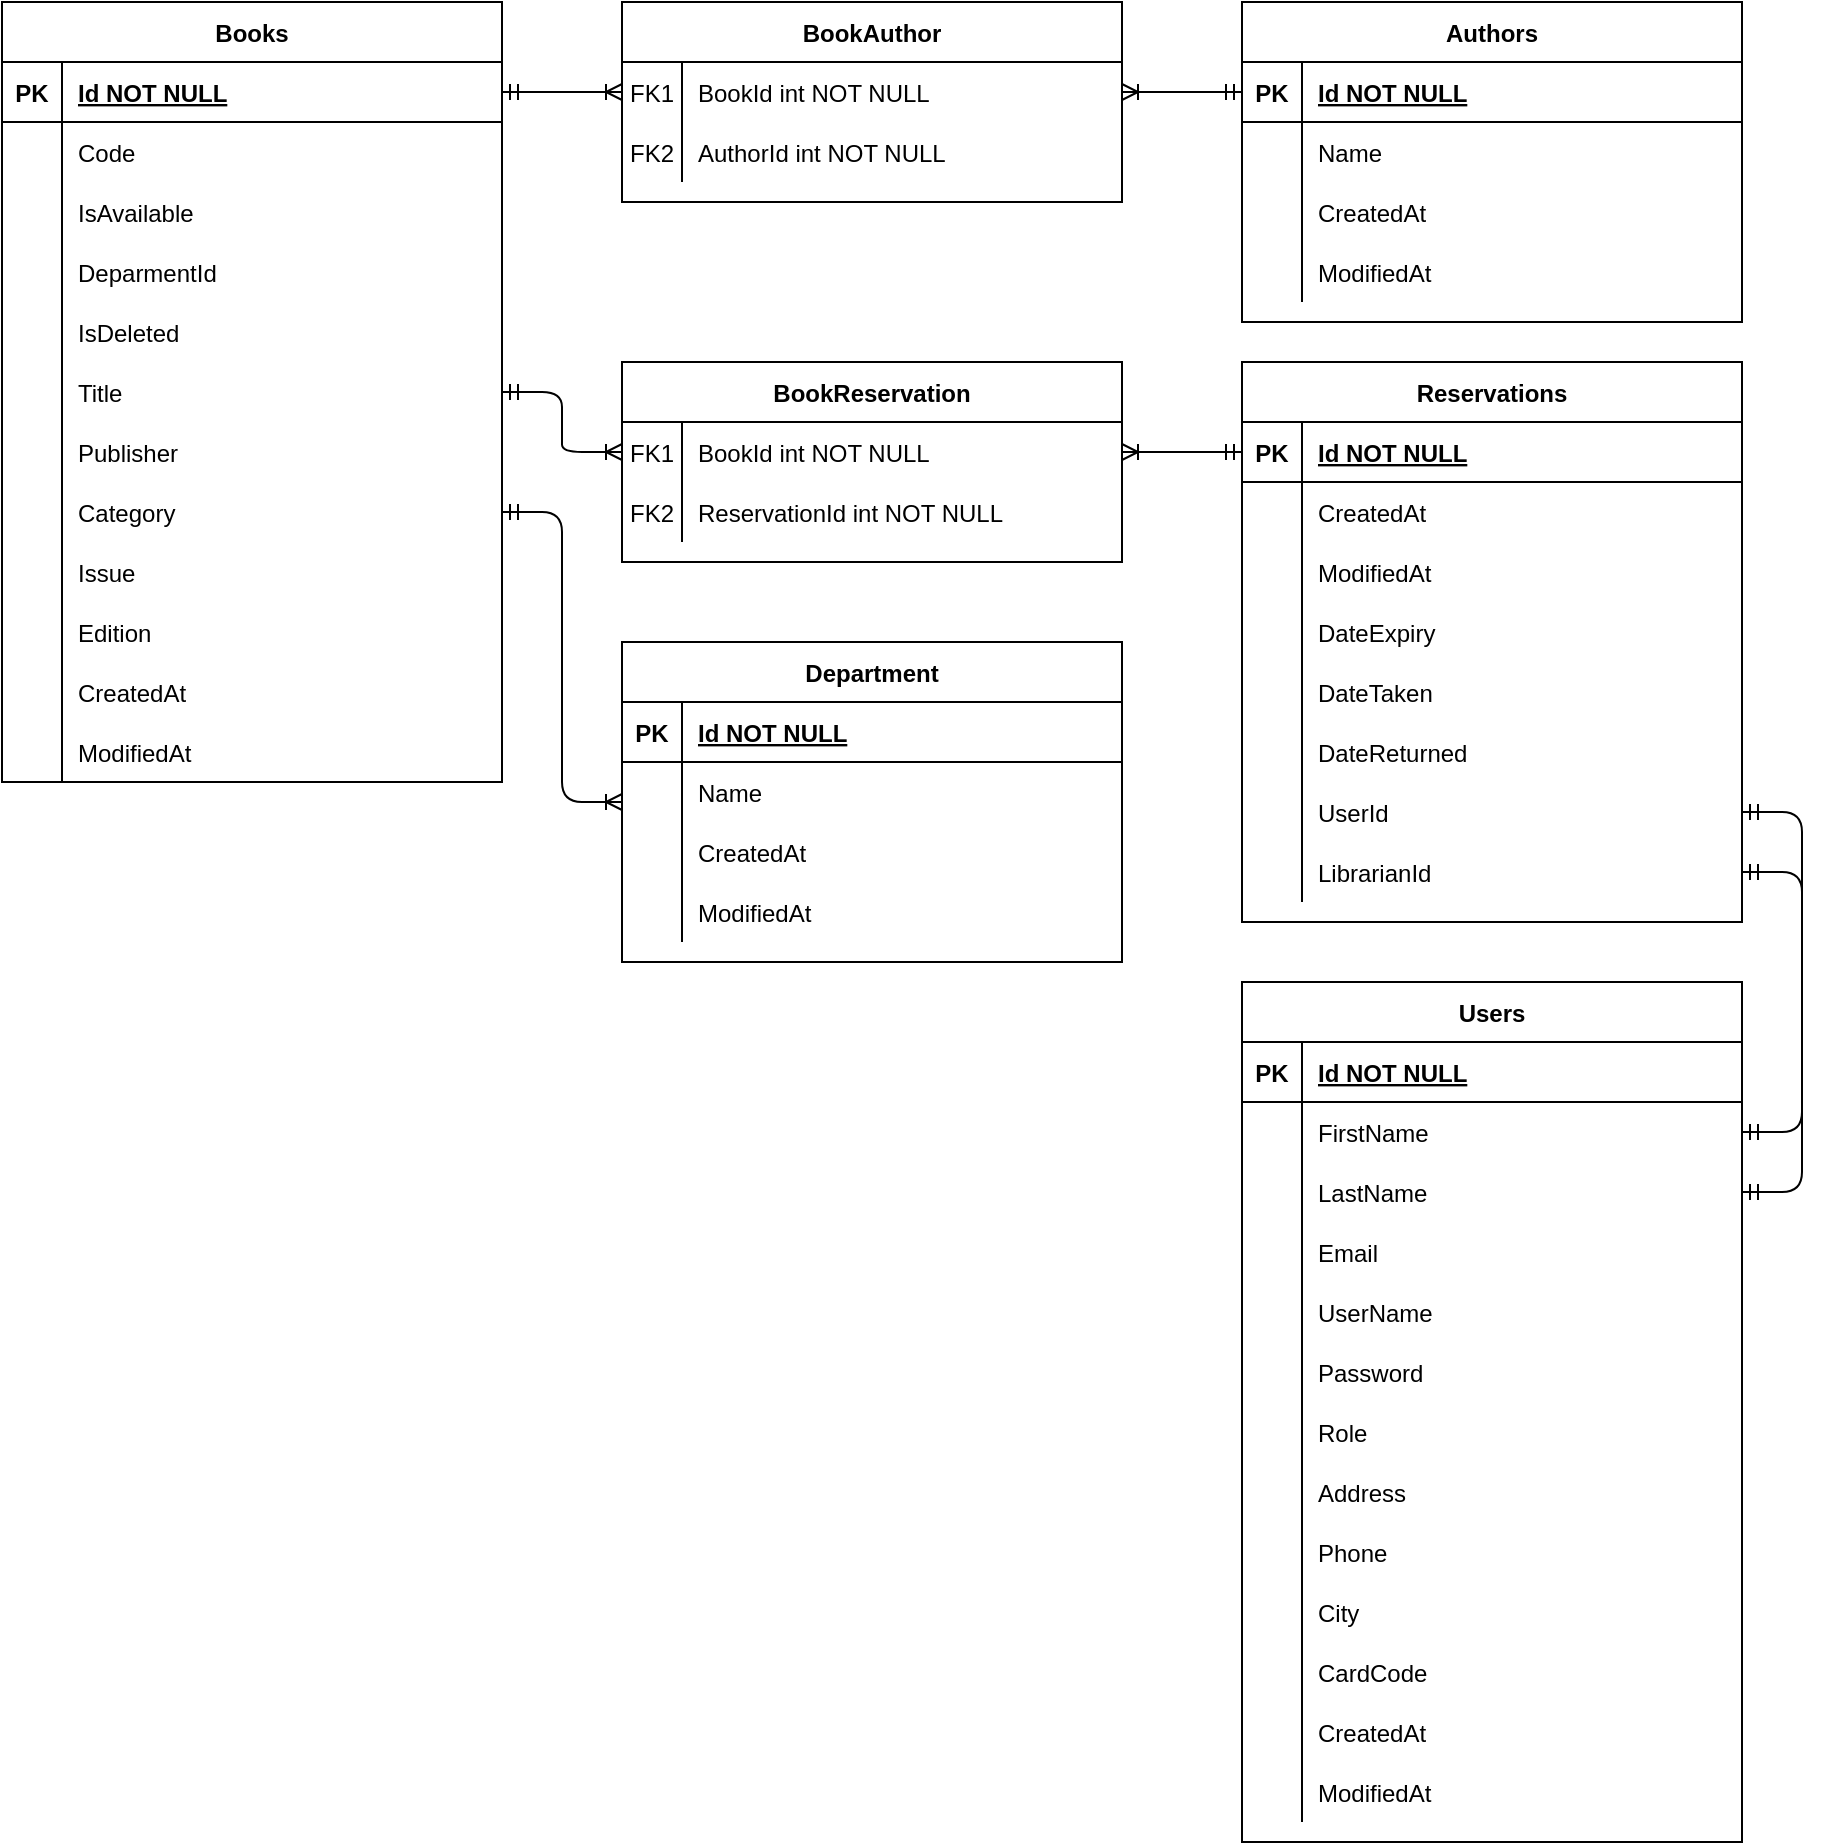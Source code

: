 <mxfile version="14.6.10" type="github">
  <diagram id="R2lEEEUBdFMjLlhIrx00" name="Page-1">
    <mxGraphModel dx="1422" dy="763" grid="1" gridSize="10" guides="1" tooltips="1" connect="1" arrows="1" fold="1" page="1" pageScale="1" pageWidth="850" pageHeight="1100" math="0" shadow="0" extFonts="Permanent Marker^https://fonts.googleapis.com/css?family=Permanent+Marker">
      <root>
        <mxCell id="0" />
        <mxCell id="1" parent="0" />
        <mxCell id="C-vyLk0tnHw3VtMMgP7b-2" value="BookAuthor" style="shape=table;startSize=30;container=1;collapsible=1;childLayout=tableLayout;fixedRows=1;rowLines=0;fontStyle=1;align=center;resizeLast=1;" parent="1" vertex="1">
          <mxGeometry x="320" y="40" width="250" height="100" as="geometry" />
        </mxCell>
        <mxCell id="C-vyLk0tnHw3VtMMgP7b-6" value="" style="shape=partialRectangle;collapsible=0;dropTarget=0;pointerEvents=0;fillColor=none;points=[[0,0.5],[1,0.5]];portConstraint=eastwest;top=0;left=0;right=0;bottom=0;" parent="C-vyLk0tnHw3VtMMgP7b-2" vertex="1">
          <mxGeometry y="30" width="250" height="30" as="geometry" />
        </mxCell>
        <mxCell id="C-vyLk0tnHw3VtMMgP7b-7" value="FK1" style="shape=partialRectangle;overflow=hidden;connectable=0;fillColor=none;top=0;left=0;bottom=0;right=0;" parent="C-vyLk0tnHw3VtMMgP7b-6" vertex="1">
          <mxGeometry width="30" height="30" as="geometry" />
        </mxCell>
        <mxCell id="C-vyLk0tnHw3VtMMgP7b-8" value="BookId int NOT NULL" style="shape=partialRectangle;overflow=hidden;connectable=0;fillColor=none;top=0;left=0;bottom=0;right=0;align=left;spacingLeft=6;" parent="C-vyLk0tnHw3VtMMgP7b-6" vertex="1">
          <mxGeometry x="30" width="220" height="30" as="geometry" />
        </mxCell>
        <mxCell id="C-vyLk0tnHw3VtMMgP7b-9" value="" style="shape=partialRectangle;collapsible=0;dropTarget=0;pointerEvents=0;fillColor=none;points=[[0,0.5],[1,0.5]];portConstraint=eastwest;top=0;left=0;right=0;bottom=0;" parent="C-vyLk0tnHw3VtMMgP7b-2" vertex="1">
          <mxGeometry y="60" width="250" height="30" as="geometry" />
        </mxCell>
        <mxCell id="C-vyLk0tnHw3VtMMgP7b-10" value="FK2" style="shape=partialRectangle;overflow=hidden;connectable=0;fillColor=none;top=0;left=0;bottom=0;right=0;" parent="C-vyLk0tnHw3VtMMgP7b-9" vertex="1">
          <mxGeometry width="30" height="30" as="geometry" />
        </mxCell>
        <mxCell id="C-vyLk0tnHw3VtMMgP7b-11" value="AuthorId int NOT NULL" style="shape=partialRectangle;overflow=hidden;connectable=0;fillColor=none;top=0;left=0;bottom=0;right=0;align=left;spacingLeft=6;" parent="C-vyLk0tnHw3VtMMgP7b-9" vertex="1">
          <mxGeometry x="30" width="220" height="30" as="geometry" />
        </mxCell>
        <mxCell id="C-vyLk0tnHw3VtMMgP7b-13" value="Authors" style="shape=table;startSize=30;container=1;collapsible=1;childLayout=tableLayout;fixedRows=1;rowLines=0;fontStyle=1;align=center;resizeLast=1;" parent="1" vertex="1">
          <mxGeometry x="630" y="40" width="250" height="160" as="geometry" />
        </mxCell>
        <mxCell id="C-vyLk0tnHw3VtMMgP7b-14" value="" style="shape=partialRectangle;collapsible=0;dropTarget=0;pointerEvents=0;fillColor=none;points=[[0,0.5],[1,0.5]];portConstraint=eastwest;top=0;left=0;right=0;bottom=1;" parent="C-vyLk0tnHw3VtMMgP7b-13" vertex="1">
          <mxGeometry y="30" width="250" height="30" as="geometry" />
        </mxCell>
        <mxCell id="C-vyLk0tnHw3VtMMgP7b-15" value="PK" style="shape=partialRectangle;overflow=hidden;connectable=0;fillColor=none;top=0;left=0;bottom=0;right=0;fontStyle=1;" parent="C-vyLk0tnHw3VtMMgP7b-14" vertex="1">
          <mxGeometry width="30" height="30" as="geometry" />
        </mxCell>
        <mxCell id="C-vyLk0tnHw3VtMMgP7b-16" value="Id NOT NULL " style="shape=partialRectangle;overflow=hidden;connectable=0;fillColor=none;top=0;left=0;bottom=0;right=0;align=left;spacingLeft=6;fontStyle=5;" parent="C-vyLk0tnHw3VtMMgP7b-14" vertex="1">
          <mxGeometry x="30" width="220" height="30" as="geometry" />
        </mxCell>
        <mxCell id="Au2_Axo3Q23OxQHNekFn-41" style="shape=partialRectangle;collapsible=0;dropTarget=0;pointerEvents=0;fillColor=none;points=[[0,0.5],[1,0.5]];portConstraint=eastwest;top=0;left=0;right=0;bottom=0;" parent="C-vyLk0tnHw3VtMMgP7b-13" vertex="1">
          <mxGeometry y="60" width="250" height="30" as="geometry" />
        </mxCell>
        <mxCell id="Au2_Axo3Q23OxQHNekFn-42" style="shape=partialRectangle;overflow=hidden;connectable=0;fillColor=none;top=0;left=0;bottom=0;right=0;" parent="Au2_Axo3Q23OxQHNekFn-41" vertex="1">
          <mxGeometry width="30" height="30" as="geometry" />
        </mxCell>
        <mxCell id="Au2_Axo3Q23OxQHNekFn-43" value="Name" style="shape=partialRectangle;overflow=hidden;connectable=0;fillColor=none;top=0;left=0;bottom=0;right=0;align=left;spacingLeft=6;" parent="Au2_Axo3Q23OxQHNekFn-41" vertex="1">
          <mxGeometry x="30" width="220" height="30" as="geometry" />
        </mxCell>
        <mxCell id="C-vyLk0tnHw3VtMMgP7b-17" value="" style="shape=partialRectangle;collapsible=0;dropTarget=0;pointerEvents=0;fillColor=none;points=[[0,0.5],[1,0.5]];portConstraint=eastwest;top=0;left=0;right=0;bottom=0;" parent="C-vyLk0tnHw3VtMMgP7b-13" vertex="1">
          <mxGeometry y="90" width="250" height="30" as="geometry" />
        </mxCell>
        <mxCell id="C-vyLk0tnHw3VtMMgP7b-18" value="" style="shape=partialRectangle;overflow=hidden;connectable=0;fillColor=none;top=0;left=0;bottom=0;right=0;" parent="C-vyLk0tnHw3VtMMgP7b-17" vertex="1">
          <mxGeometry width="30" height="30" as="geometry" />
        </mxCell>
        <mxCell id="C-vyLk0tnHw3VtMMgP7b-19" value="CreatedAt" style="shape=partialRectangle;overflow=hidden;connectable=0;fillColor=none;top=0;left=0;bottom=0;right=0;align=left;spacingLeft=6;" parent="C-vyLk0tnHw3VtMMgP7b-17" vertex="1">
          <mxGeometry x="30" width="220" height="30" as="geometry" />
        </mxCell>
        <mxCell id="C-vyLk0tnHw3VtMMgP7b-20" value="" style="shape=partialRectangle;collapsible=0;dropTarget=0;pointerEvents=0;fillColor=none;points=[[0,0.5],[1,0.5]];portConstraint=eastwest;top=0;left=0;right=0;bottom=0;" parent="C-vyLk0tnHw3VtMMgP7b-13" vertex="1">
          <mxGeometry y="120" width="250" height="30" as="geometry" />
        </mxCell>
        <mxCell id="C-vyLk0tnHw3VtMMgP7b-21" value="" style="shape=partialRectangle;overflow=hidden;connectable=0;fillColor=none;top=0;left=0;bottom=0;right=0;" parent="C-vyLk0tnHw3VtMMgP7b-20" vertex="1">
          <mxGeometry width="30" height="30" as="geometry" />
        </mxCell>
        <mxCell id="C-vyLk0tnHw3VtMMgP7b-22" value="ModifiedAt" style="shape=partialRectangle;overflow=hidden;connectable=0;fillColor=none;top=0;left=0;bottom=0;right=0;align=left;spacingLeft=6;" parent="C-vyLk0tnHw3VtMMgP7b-20" vertex="1">
          <mxGeometry x="30" width="220" height="30" as="geometry" />
        </mxCell>
        <mxCell id="C-vyLk0tnHw3VtMMgP7b-23" value="Books" style="shape=table;startSize=30;container=1;collapsible=1;childLayout=tableLayout;fixedRows=1;rowLines=0;fontStyle=1;align=center;resizeLast=1;" parent="1" vertex="1">
          <mxGeometry x="10" y="40" width="250" height="390" as="geometry" />
        </mxCell>
        <mxCell id="C-vyLk0tnHw3VtMMgP7b-24" value="" style="shape=partialRectangle;collapsible=0;dropTarget=0;pointerEvents=0;fillColor=none;points=[[0,0.5],[1,0.5]];portConstraint=eastwest;top=0;left=0;right=0;bottom=1;" parent="C-vyLk0tnHw3VtMMgP7b-23" vertex="1">
          <mxGeometry y="30" width="250" height="30" as="geometry" />
        </mxCell>
        <mxCell id="C-vyLk0tnHw3VtMMgP7b-25" value="PK" style="shape=partialRectangle;overflow=hidden;connectable=0;fillColor=none;top=0;left=0;bottom=0;right=0;fontStyle=1;" parent="C-vyLk0tnHw3VtMMgP7b-24" vertex="1">
          <mxGeometry width="30" height="30" as="geometry" />
        </mxCell>
        <mxCell id="C-vyLk0tnHw3VtMMgP7b-26" value="Id NOT NULL " style="shape=partialRectangle;overflow=hidden;connectable=0;fillColor=none;top=0;left=0;bottom=0;right=0;align=left;spacingLeft=6;fontStyle=5;" parent="C-vyLk0tnHw3VtMMgP7b-24" vertex="1">
          <mxGeometry x="30" width="220" height="30" as="geometry" />
        </mxCell>
        <mxCell id="Au2_Axo3Q23OxQHNekFn-34" style="shape=partialRectangle;collapsible=0;dropTarget=0;pointerEvents=0;fillColor=none;points=[[0,0.5],[1,0.5]];portConstraint=eastwest;top=0;left=0;right=0;bottom=0;" parent="C-vyLk0tnHw3VtMMgP7b-23" vertex="1">
          <mxGeometry y="60" width="250" height="30" as="geometry" />
        </mxCell>
        <mxCell id="Au2_Axo3Q23OxQHNekFn-35" style="shape=partialRectangle;overflow=hidden;connectable=0;fillColor=none;top=0;left=0;bottom=0;right=0;" parent="Au2_Axo3Q23OxQHNekFn-34" vertex="1">
          <mxGeometry width="30" height="30" as="geometry" />
        </mxCell>
        <mxCell id="Au2_Axo3Q23OxQHNekFn-36" value="Code" style="shape=partialRectangle;overflow=hidden;connectable=0;fillColor=none;top=0;left=0;bottom=0;right=0;align=left;spacingLeft=6;" parent="Au2_Axo3Q23OxQHNekFn-34" vertex="1">
          <mxGeometry x="30" width="220" height="30" as="geometry" />
        </mxCell>
        <mxCell id="C-vyLk0tnHw3VtMMgP7b-27" value="" style="shape=partialRectangle;collapsible=0;dropTarget=0;pointerEvents=0;fillColor=none;points=[[0,0.5],[1,0.5]];portConstraint=eastwest;top=0;left=0;right=0;bottom=0;" parent="C-vyLk0tnHw3VtMMgP7b-23" vertex="1">
          <mxGeometry y="90" width="250" height="30" as="geometry" />
        </mxCell>
        <mxCell id="C-vyLk0tnHw3VtMMgP7b-28" value="" style="shape=partialRectangle;overflow=hidden;connectable=0;fillColor=none;top=0;left=0;bottom=0;right=0;" parent="C-vyLk0tnHw3VtMMgP7b-27" vertex="1">
          <mxGeometry width="30" height="30" as="geometry" />
        </mxCell>
        <mxCell id="C-vyLk0tnHw3VtMMgP7b-29" value="IsAvailable" style="shape=partialRectangle;overflow=hidden;connectable=0;fillColor=none;top=0;left=0;bottom=0;right=0;align=left;spacingLeft=6;" parent="C-vyLk0tnHw3VtMMgP7b-27" vertex="1">
          <mxGeometry x="30" width="220" height="30" as="geometry" />
        </mxCell>
        <mxCell id="Au2_Axo3Q23OxQHNekFn-7" style="shape=partialRectangle;collapsible=0;dropTarget=0;pointerEvents=0;fillColor=none;points=[[0,0.5],[1,0.5]];portConstraint=eastwest;top=0;left=0;right=0;bottom=0;" parent="C-vyLk0tnHw3VtMMgP7b-23" vertex="1">
          <mxGeometry y="120" width="250" height="30" as="geometry" />
        </mxCell>
        <mxCell id="Au2_Axo3Q23OxQHNekFn-8" style="shape=partialRectangle;overflow=hidden;connectable=0;fillColor=none;top=0;left=0;bottom=0;right=0;" parent="Au2_Axo3Q23OxQHNekFn-7" vertex="1">
          <mxGeometry width="30" height="30" as="geometry" />
        </mxCell>
        <mxCell id="Au2_Axo3Q23OxQHNekFn-9" value="DeparmentId" style="shape=partialRectangle;overflow=hidden;connectable=0;fillColor=none;top=0;left=0;bottom=0;right=0;align=left;spacingLeft=6;" parent="Au2_Axo3Q23OxQHNekFn-7" vertex="1">
          <mxGeometry x="30" width="220" height="30" as="geometry" />
        </mxCell>
        <mxCell id="Au2_Axo3Q23OxQHNekFn-10" style="shape=partialRectangle;collapsible=0;dropTarget=0;pointerEvents=0;fillColor=none;points=[[0,0.5],[1,0.5]];portConstraint=eastwest;top=0;left=0;right=0;bottom=0;" parent="C-vyLk0tnHw3VtMMgP7b-23" vertex="1">
          <mxGeometry y="150" width="250" height="30" as="geometry" />
        </mxCell>
        <mxCell id="Au2_Axo3Q23OxQHNekFn-11" style="shape=partialRectangle;overflow=hidden;connectable=0;fillColor=none;top=0;left=0;bottom=0;right=0;" parent="Au2_Axo3Q23OxQHNekFn-10" vertex="1">
          <mxGeometry width="30" height="30" as="geometry" />
        </mxCell>
        <mxCell id="Au2_Axo3Q23OxQHNekFn-12" value="IsDeleted" style="shape=partialRectangle;overflow=hidden;connectable=0;fillColor=none;top=0;left=0;bottom=0;right=0;align=left;spacingLeft=6;" parent="Au2_Axo3Q23OxQHNekFn-10" vertex="1">
          <mxGeometry x="30" width="220" height="30" as="geometry" />
        </mxCell>
        <mxCell id="Au2_Axo3Q23OxQHNekFn-13" style="shape=partialRectangle;collapsible=0;dropTarget=0;pointerEvents=0;fillColor=none;points=[[0,0.5],[1,0.5]];portConstraint=eastwest;top=0;left=0;right=0;bottom=0;" parent="C-vyLk0tnHw3VtMMgP7b-23" vertex="1">
          <mxGeometry y="180" width="250" height="30" as="geometry" />
        </mxCell>
        <mxCell id="Au2_Axo3Q23OxQHNekFn-14" style="shape=partialRectangle;overflow=hidden;connectable=0;fillColor=none;top=0;left=0;bottom=0;right=0;" parent="Au2_Axo3Q23OxQHNekFn-13" vertex="1">
          <mxGeometry width="30" height="30" as="geometry" />
        </mxCell>
        <mxCell id="Au2_Axo3Q23OxQHNekFn-15" value="Title" style="shape=partialRectangle;overflow=hidden;connectable=0;fillColor=none;top=0;left=0;bottom=0;right=0;align=left;spacingLeft=6;" parent="Au2_Axo3Q23OxQHNekFn-13" vertex="1">
          <mxGeometry x="30" width="220" height="30" as="geometry" />
        </mxCell>
        <mxCell id="Au2_Axo3Q23OxQHNekFn-16" style="shape=partialRectangle;collapsible=0;dropTarget=0;pointerEvents=0;fillColor=none;points=[[0,0.5],[1,0.5]];portConstraint=eastwest;top=0;left=0;right=0;bottom=0;" parent="C-vyLk0tnHw3VtMMgP7b-23" vertex="1">
          <mxGeometry y="210" width="250" height="30" as="geometry" />
        </mxCell>
        <mxCell id="Au2_Axo3Q23OxQHNekFn-17" style="shape=partialRectangle;overflow=hidden;connectable=0;fillColor=none;top=0;left=0;bottom=0;right=0;" parent="Au2_Axo3Q23OxQHNekFn-16" vertex="1">
          <mxGeometry width="30" height="30" as="geometry" />
        </mxCell>
        <mxCell id="Au2_Axo3Q23OxQHNekFn-18" value="Publisher" style="shape=partialRectangle;overflow=hidden;connectable=0;fillColor=none;top=0;left=0;bottom=0;right=0;align=left;spacingLeft=6;" parent="Au2_Axo3Q23OxQHNekFn-16" vertex="1">
          <mxGeometry x="30" width="220" height="30" as="geometry" />
        </mxCell>
        <mxCell id="Au2_Axo3Q23OxQHNekFn-19" style="shape=partialRectangle;collapsible=0;dropTarget=0;pointerEvents=0;fillColor=none;points=[[0,0.5],[1,0.5]];portConstraint=eastwest;top=0;left=0;right=0;bottom=0;" parent="C-vyLk0tnHw3VtMMgP7b-23" vertex="1">
          <mxGeometry y="240" width="250" height="30" as="geometry" />
        </mxCell>
        <mxCell id="Au2_Axo3Q23OxQHNekFn-20" style="shape=partialRectangle;overflow=hidden;connectable=0;fillColor=none;top=0;left=0;bottom=0;right=0;" parent="Au2_Axo3Q23OxQHNekFn-19" vertex="1">
          <mxGeometry width="30" height="30" as="geometry" />
        </mxCell>
        <mxCell id="Au2_Axo3Q23OxQHNekFn-21" value="Category" style="shape=partialRectangle;overflow=hidden;connectable=0;fillColor=none;top=0;left=0;bottom=0;right=0;align=left;spacingLeft=6;" parent="Au2_Axo3Q23OxQHNekFn-19" vertex="1">
          <mxGeometry x="30" width="220" height="30" as="geometry" />
        </mxCell>
        <mxCell id="Au2_Axo3Q23OxQHNekFn-22" style="shape=partialRectangle;collapsible=0;dropTarget=0;pointerEvents=0;fillColor=none;points=[[0,0.5],[1,0.5]];portConstraint=eastwest;top=0;left=0;right=0;bottom=0;" parent="C-vyLk0tnHw3VtMMgP7b-23" vertex="1">
          <mxGeometry y="270" width="250" height="30" as="geometry" />
        </mxCell>
        <mxCell id="Au2_Axo3Q23OxQHNekFn-23" style="shape=partialRectangle;overflow=hidden;connectable=0;fillColor=none;top=0;left=0;bottom=0;right=0;" parent="Au2_Axo3Q23OxQHNekFn-22" vertex="1">
          <mxGeometry width="30" height="30" as="geometry" />
        </mxCell>
        <mxCell id="Au2_Axo3Q23OxQHNekFn-24" value="Issue" style="shape=partialRectangle;overflow=hidden;connectable=0;fillColor=none;top=0;left=0;bottom=0;right=0;align=left;spacingLeft=6;" parent="Au2_Axo3Q23OxQHNekFn-22" vertex="1">
          <mxGeometry x="30" width="220" height="30" as="geometry" />
        </mxCell>
        <mxCell id="Au2_Axo3Q23OxQHNekFn-25" style="shape=partialRectangle;collapsible=0;dropTarget=0;pointerEvents=0;fillColor=none;points=[[0,0.5],[1,0.5]];portConstraint=eastwest;top=0;left=0;right=0;bottom=0;" parent="C-vyLk0tnHw3VtMMgP7b-23" vertex="1">
          <mxGeometry y="300" width="250" height="30" as="geometry" />
        </mxCell>
        <mxCell id="Au2_Axo3Q23OxQHNekFn-26" style="shape=partialRectangle;overflow=hidden;connectable=0;fillColor=none;top=0;left=0;bottom=0;right=0;" parent="Au2_Axo3Q23OxQHNekFn-25" vertex="1">
          <mxGeometry width="30" height="30" as="geometry" />
        </mxCell>
        <mxCell id="Au2_Axo3Q23OxQHNekFn-27" value="Edition" style="shape=partialRectangle;overflow=hidden;connectable=0;fillColor=none;top=0;left=0;bottom=0;right=0;align=left;spacingLeft=6;" parent="Au2_Axo3Q23OxQHNekFn-25" vertex="1">
          <mxGeometry x="30" width="220" height="30" as="geometry" />
        </mxCell>
        <mxCell id="Au2_Axo3Q23OxQHNekFn-28" style="shape=partialRectangle;collapsible=0;dropTarget=0;pointerEvents=0;fillColor=none;points=[[0,0.5],[1,0.5]];portConstraint=eastwest;top=0;left=0;right=0;bottom=0;" parent="C-vyLk0tnHw3VtMMgP7b-23" vertex="1">
          <mxGeometry y="330" width="250" height="30" as="geometry" />
        </mxCell>
        <mxCell id="Au2_Axo3Q23OxQHNekFn-29" style="shape=partialRectangle;overflow=hidden;connectable=0;fillColor=none;top=0;left=0;bottom=0;right=0;" parent="Au2_Axo3Q23OxQHNekFn-28" vertex="1">
          <mxGeometry width="30" height="30" as="geometry" />
        </mxCell>
        <mxCell id="Au2_Axo3Q23OxQHNekFn-30" value="CreatedAt" style="shape=partialRectangle;overflow=hidden;connectable=0;fillColor=none;top=0;left=0;bottom=0;right=0;align=left;spacingLeft=6;" parent="Au2_Axo3Q23OxQHNekFn-28" vertex="1">
          <mxGeometry x="30" width="220" height="30" as="geometry" />
        </mxCell>
        <mxCell id="Au2_Axo3Q23OxQHNekFn-31" style="shape=partialRectangle;collapsible=0;dropTarget=0;pointerEvents=0;fillColor=none;points=[[0,0.5],[1,0.5]];portConstraint=eastwest;top=0;left=0;right=0;bottom=0;" parent="C-vyLk0tnHw3VtMMgP7b-23" vertex="1">
          <mxGeometry y="360" width="250" height="30" as="geometry" />
        </mxCell>
        <mxCell id="Au2_Axo3Q23OxQHNekFn-32" style="shape=partialRectangle;overflow=hidden;connectable=0;fillColor=none;top=0;left=0;bottom=0;right=0;" parent="Au2_Axo3Q23OxQHNekFn-31" vertex="1">
          <mxGeometry width="30" height="30" as="geometry" />
        </mxCell>
        <mxCell id="Au2_Axo3Q23OxQHNekFn-33" value="ModifiedAt" style="shape=partialRectangle;overflow=hidden;connectable=0;fillColor=none;top=0;left=0;bottom=0;right=0;align=left;spacingLeft=6;" parent="Au2_Axo3Q23OxQHNekFn-31" vertex="1">
          <mxGeometry x="30" width="220" height="30" as="geometry" />
        </mxCell>
        <mxCell id="Au2_Axo3Q23OxQHNekFn-44" value="" style="edgeStyle=entityRelationEdgeStyle;fontSize=12;html=1;endArrow=ERoneToMany;startArrow=ERmandOne;exitX=1;exitY=0.5;exitDx=0;exitDy=0;entryX=0;entryY=0.5;entryDx=0;entryDy=0;" parent="1" source="C-vyLk0tnHw3VtMMgP7b-24" target="C-vyLk0tnHw3VtMMgP7b-6" edge="1">
          <mxGeometry width="100" height="100" relative="1" as="geometry">
            <mxPoint x="370" y="320" as="sourcePoint" />
            <mxPoint x="470" y="220" as="targetPoint" />
          </mxGeometry>
        </mxCell>
        <mxCell id="Au2_Axo3Q23OxQHNekFn-45" value="" style="edgeStyle=entityRelationEdgeStyle;fontSize=12;html=1;endArrow=ERoneToMany;startArrow=ERmandOne;entryX=1;entryY=0.5;entryDx=0;entryDy=0;exitX=0;exitY=0.5;exitDx=0;exitDy=0;" parent="1" source="C-vyLk0tnHw3VtMMgP7b-14" target="C-vyLk0tnHw3VtMMgP7b-6" edge="1">
          <mxGeometry width="100" height="100" relative="1" as="geometry">
            <mxPoint x="370" y="320" as="sourcePoint" />
            <mxPoint x="470" y="220" as="targetPoint" />
          </mxGeometry>
        </mxCell>
        <mxCell id="Au2_Axo3Q23OxQHNekFn-48" value="Reservations" style="shape=table;startSize=30;container=1;collapsible=1;childLayout=tableLayout;fixedRows=1;rowLines=0;fontStyle=1;align=center;resizeLast=1;" parent="1" vertex="1">
          <mxGeometry x="630" y="220" width="250" height="280" as="geometry" />
        </mxCell>
        <mxCell id="Au2_Axo3Q23OxQHNekFn-49" value="" style="shape=partialRectangle;collapsible=0;dropTarget=0;pointerEvents=0;fillColor=none;points=[[0,0.5],[1,0.5]];portConstraint=eastwest;top=0;left=0;right=0;bottom=1;" parent="Au2_Axo3Q23OxQHNekFn-48" vertex="1">
          <mxGeometry y="30" width="250" height="30" as="geometry" />
        </mxCell>
        <mxCell id="Au2_Axo3Q23OxQHNekFn-50" value="PK" style="shape=partialRectangle;overflow=hidden;connectable=0;fillColor=none;top=0;left=0;bottom=0;right=0;fontStyle=1;" parent="Au2_Axo3Q23OxQHNekFn-49" vertex="1">
          <mxGeometry width="30" height="30" as="geometry" />
        </mxCell>
        <mxCell id="Au2_Axo3Q23OxQHNekFn-51" value="Id NOT NULL " style="shape=partialRectangle;overflow=hidden;connectable=0;fillColor=none;top=0;left=0;bottom=0;right=0;align=left;spacingLeft=6;fontStyle=5;" parent="Au2_Axo3Q23OxQHNekFn-49" vertex="1">
          <mxGeometry x="30" width="220" height="30" as="geometry" />
        </mxCell>
        <mxCell id="Au2_Axo3Q23OxQHNekFn-55" value="" style="shape=partialRectangle;collapsible=0;dropTarget=0;pointerEvents=0;fillColor=none;points=[[0,0.5],[1,0.5]];portConstraint=eastwest;top=0;left=0;right=0;bottom=0;" parent="Au2_Axo3Q23OxQHNekFn-48" vertex="1">
          <mxGeometry y="60" width="250" height="30" as="geometry" />
        </mxCell>
        <mxCell id="Au2_Axo3Q23OxQHNekFn-56" value="" style="shape=partialRectangle;overflow=hidden;connectable=0;fillColor=none;top=0;left=0;bottom=0;right=0;" parent="Au2_Axo3Q23OxQHNekFn-55" vertex="1">
          <mxGeometry width="30" height="30" as="geometry" />
        </mxCell>
        <mxCell id="Au2_Axo3Q23OxQHNekFn-57" value="CreatedAt" style="shape=partialRectangle;overflow=hidden;connectable=0;fillColor=none;top=0;left=0;bottom=0;right=0;align=left;spacingLeft=6;" parent="Au2_Axo3Q23OxQHNekFn-55" vertex="1">
          <mxGeometry x="30" width="220" height="30" as="geometry" />
        </mxCell>
        <mxCell id="Au2_Axo3Q23OxQHNekFn-58" value="" style="shape=partialRectangle;collapsible=0;dropTarget=0;pointerEvents=0;fillColor=none;points=[[0,0.5],[1,0.5]];portConstraint=eastwest;top=0;left=0;right=0;bottom=0;" parent="Au2_Axo3Q23OxQHNekFn-48" vertex="1">
          <mxGeometry y="90" width="250" height="30" as="geometry" />
        </mxCell>
        <mxCell id="Au2_Axo3Q23OxQHNekFn-59" value="" style="shape=partialRectangle;overflow=hidden;connectable=0;fillColor=none;top=0;left=0;bottom=0;right=0;" parent="Au2_Axo3Q23OxQHNekFn-58" vertex="1">
          <mxGeometry width="30" height="30" as="geometry" />
        </mxCell>
        <mxCell id="Au2_Axo3Q23OxQHNekFn-60" value="ModifiedAt" style="shape=partialRectangle;overflow=hidden;connectable=0;fillColor=none;top=0;left=0;bottom=0;right=0;align=left;spacingLeft=6;" parent="Au2_Axo3Q23OxQHNekFn-58" vertex="1">
          <mxGeometry x="30" width="220" height="30" as="geometry" />
        </mxCell>
        <mxCell id="Au2_Axo3Q23OxQHNekFn-67" style="shape=partialRectangle;collapsible=0;dropTarget=0;pointerEvents=0;fillColor=none;points=[[0,0.5],[1,0.5]];portConstraint=eastwest;top=0;left=0;right=0;bottom=0;" parent="Au2_Axo3Q23OxQHNekFn-48" vertex="1">
          <mxGeometry y="120" width="250" height="30" as="geometry" />
        </mxCell>
        <mxCell id="Au2_Axo3Q23OxQHNekFn-68" style="shape=partialRectangle;overflow=hidden;connectable=0;fillColor=none;top=0;left=0;bottom=0;right=0;" parent="Au2_Axo3Q23OxQHNekFn-67" vertex="1">
          <mxGeometry width="30" height="30" as="geometry" />
        </mxCell>
        <mxCell id="Au2_Axo3Q23OxQHNekFn-69" value="DateExpiry" style="shape=partialRectangle;overflow=hidden;connectable=0;fillColor=none;top=0;left=0;bottom=0;right=0;align=left;spacingLeft=6;" parent="Au2_Axo3Q23OxQHNekFn-67" vertex="1">
          <mxGeometry x="30" width="220" height="30" as="geometry" />
        </mxCell>
        <mxCell id="Au2_Axo3Q23OxQHNekFn-64" style="shape=partialRectangle;collapsible=0;dropTarget=0;pointerEvents=0;fillColor=none;points=[[0,0.5],[1,0.5]];portConstraint=eastwest;top=0;left=0;right=0;bottom=0;" parent="Au2_Axo3Q23OxQHNekFn-48" vertex="1">
          <mxGeometry y="150" width="250" height="30" as="geometry" />
        </mxCell>
        <mxCell id="Au2_Axo3Q23OxQHNekFn-65" style="shape=partialRectangle;overflow=hidden;connectable=0;fillColor=none;top=0;left=0;bottom=0;right=0;" parent="Au2_Axo3Q23OxQHNekFn-64" vertex="1">
          <mxGeometry width="30" height="30" as="geometry" />
        </mxCell>
        <mxCell id="Au2_Axo3Q23OxQHNekFn-66" value="DateTaken" style="shape=partialRectangle;overflow=hidden;connectable=0;fillColor=none;top=0;left=0;bottom=0;right=0;align=left;spacingLeft=6;" parent="Au2_Axo3Q23OxQHNekFn-64" vertex="1">
          <mxGeometry x="30" width="220" height="30" as="geometry" />
        </mxCell>
        <mxCell id="Au2_Axo3Q23OxQHNekFn-76" style="shape=partialRectangle;collapsible=0;dropTarget=0;pointerEvents=0;fillColor=none;points=[[0,0.5],[1,0.5]];portConstraint=eastwest;top=0;left=0;right=0;bottom=0;" parent="Au2_Axo3Q23OxQHNekFn-48" vertex="1">
          <mxGeometry y="180" width="250" height="30" as="geometry" />
        </mxCell>
        <mxCell id="Au2_Axo3Q23OxQHNekFn-77" style="shape=partialRectangle;overflow=hidden;connectable=0;fillColor=none;top=0;left=0;bottom=0;right=0;" parent="Au2_Axo3Q23OxQHNekFn-76" vertex="1">
          <mxGeometry width="30" height="30" as="geometry" />
        </mxCell>
        <mxCell id="Au2_Axo3Q23OxQHNekFn-78" value="DateReturned" style="shape=partialRectangle;overflow=hidden;connectable=0;fillColor=none;top=0;left=0;bottom=0;right=0;align=left;spacingLeft=6;" parent="Au2_Axo3Q23OxQHNekFn-76" vertex="1">
          <mxGeometry x="30" width="220" height="30" as="geometry" />
        </mxCell>
        <mxCell id="Au2_Axo3Q23OxQHNekFn-73" style="shape=partialRectangle;collapsible=0;dropTarget=0;pointerEvents=0;fillColor=none;points=[[0,0.5],[1,0.5]];portConstraint=eastwest;top=0;left=0;right=0;bottom=0;" parent="Au2_Axo3Q23OxQHNekFn-48" vertex="1">
          <mxGeometry y="210" width="250" height="30" as="geometry" />
        </mxCell>
        <mxCell id="Au2_Axo3Q23OxQHNekFn-74" style="shape=partialRectangle;overflow=hidden;connectable=0;fillColor=none;top=0;left=0;bottom=0;right=0;" parent="Au2_Axo3Q23OxQHNekFn-73" vertex="1">
          <mxGeometry width="30" height="30" as="geometry" />
        </mxCell>
        <mxCell id="Au2_Axo3Q23OxQHNekFn-75" value="UserId" style="shape=partialRectangle;overflow=hidden;connectable=0;fillColor=none;top=0;left=0;bottom=0;right=0;align=left;spacingLeft=6;" parent="Au2_Axo3Q23OxQHNekFn-73" vertex="1">
          <mxGeometry x="30" width="220" height="30" as="geometry" />
        </mxCell>
        <mxCell id="Au2_Axo3Q23OxQHNekFn-70" style="shape=partialRectangle;collapsible=0;dropTarget=0;pointerEvents=0;fillColor=none;points=[[0,0.5],[1,0.5]];portConstraint=eastwest;top=0;left=0;right=0;bottom=0;" parent="Au2_Axo3Q23OxQHNekFn-48" vertex="1">
          <mxGeometry y="240" width="250" height="30" as="geometry" />
        </mxCell>
        <mxCell id="Au2_Axo3Q23OxQHNekFn-71" style="shape=partialRectangle;overflow=hidden;connectable=0;fillColor=none;top=0;left=0;bottom=0;right=0;" parent="Au2_Axo3Q23OxQHNekFn-70" vertex="1">
          <mxGeometry width="30" height="30" as="geometry" />
        </mxCell>
        <mxCell id="Au2_Axo3Q23OxQHNekFn-72" value="LibrarianId" style="shape=partialRectangle;overflow=hidden;connectable=0;fillColor=none;top=0;left=0;bottom=0;right=0;align=left;spacingLeft=6;" parent="Au2_Axo3Q23OxQHNekFn-70" vertex="1">
          <mxGeometry x="30" width="220" height="30" as="geometry" />
        </mxCell>
        <mxCell id="Au2_Axo3Q23OxQHNekFn-79" value="BookReservation" style="shape=table;startSize=30;container=1;collapsible=1;childLayout=tableLayout;fixedRows=1;rowLines=0;fontStyle=1;align=center;resizeLast=1;" parent="1" vertex="1">
          <mxGeometry x="320" y="220" width="250" height="100" as="geometry" />
        </mxCell>
        <mxCell id="Au2_Axo3Q23OxQHNekFn-80" value="" style="shape=partialRectangle;collapsible=0;dropTarget=0;pointerEvents=0;fillColor=none;points=[[0,0.5],[1,0.5]];portConstraint=eastwest;top=0;left=0;right=0;bottom=0;" parent="Au2_Axo3Q23OxQHNekFn-79" vertex="1">
          <mxGeometry y="30" width="250" height="30" as="geometry" />
        </mxCell>
        <mxCell id="Au2_Axo3Q23OxQHNekFn-81" value="FK1" style="shape=partialRectangle;overflow=hidden;connectable=0;fillColor=none;top=0;left=0;bottom=0;right=0;" parent="Au2_Axo3Q23OxQHNekFn-80" vertex="1">
          <mxGeometry width="30" height="30" as="geometry" />
        </mxCell>
        <mxCell id="Au2_Axo3Q23OxQHNekFn-82" value="BookId int NOT NULL" style="shape=partialRectangle;overflow=hidden;connectable=0;fillColor=none;top=0;left=0;bottom=0;right=0;align=left;spacingLeft=6;" parent="Au2_Axo3Q23OxQHNekFn-80" vertex="1">
          <mxGeometry x="30" width="220" height="30" as="geometry" />
        </mxCell>
        <mxCell id="Au2_Axo3Q23OxQHNekFn-83" value="" style="shape=partialRectangle;collapsible=0;dropTarget=0;pointerEvents=0;fillColor=none;points=[[0,0.5],[1,0.5]];portConstraint=eastwest;top=0;left=0;right=0;bottom=0;" parent="Au2_Axo3Q23OxQHNekFn-79" vertex="1">
          <mxGeometry y="60" width="250" height="30" as="geometry" />
        </mxCell>
        <mxCell id="Au2_Axo3Q23OxQHNekFn-84" value="FK2" style="shape=partialRectangle;overflow=hidden;connectable=0;fillColor=none;top=0;left=0;bottom=0;right=0;" parent="Au2_Axo3Q23OxQHNekFn-83" vertex="1">
          <mxGeometry width="30" height="30" as="geometry" />
        </mxCell>
        <mxCell id="Au2_Axo3Q23OxQHNekFn-85" value="ReservationId int NOT NULL" style="shape=partialRectangle;overflow=hidden;connectable=0;fillColor=none;top=0;left=0;bottom=0;right=0;align=left;spacingLeft=6;" parent="Au2_Axo3Q23OxQHNekFn-83" vertex="1">
          <mxGeometry x="30" width="220" height="30" as="geometry" />
        </mxCell>
        <mxCell id="Au2_Axo3Q23OxQHNekFn-86" value="" style="edgeStyle=entityRelationEdgeStyle;fontSize=12;html=1;endArrow=ERoneToMany;startArrow=ERmandOne;exitX=1;exitY=0.5;exitDx=0;exitDy=0;entryX=0;entryY=0.5;entryDx=0;entryDy=0;" parent="1" source="Au2_Axo3Q23OxQHNekFn-13" target="Au2_Axo3Q23OxQHNekFn-80" edge="1">
          <mxGeometry width="100" height="100" relative="1" as="geometry">
            <mxPoint x="310" y="310" as="sourcePoint" />
            <mxPoint x="370" y="310" as="targetPoint" />
          </mxGeometry>
        </mxCell>
        <mxCell id="Au2_Axo3Q23OxQHNekFn-89" value="" style="edgeStyle=entityRelationEdgeStyle;fontSize=12;html=1;endArrow=ERoneToMany;startArrow=ERmandOne;entryX=1;entryY=0.5;entryDx=0;entryDy=0;exitX=0;exitY=0.5;exitDx=0;exitDy=0;" parent="1" source="Au2_Axo3Q23OxQHNekFn-49" target="Au2_Axo3Q23OxQHNekFn-80" edge="1">
          <mxGeometry width="100" height="100" relative="1" as="geometry">
            <mxPoint x="460" y="490" as="sourcePoint" />
            <mxPoint x="560" y="390" as="targetPoint" />
          </mxGeometry>
        </mxCell>
        <mxCell id="Au2_Axo3Q23OxQHNekFn-90" value="Users" style="shape=table;startSize=30;container=1;collapsible=1;childLayout=tableLayout;fixedRows=1;rowLines=0;fontStyle=1;align=center;resizeLast=1;" parent="1" vertex="1">
          <mxGeometry x="630" y="530" width="250" height="430" as="geometry" />
        </mxCell>
        <mxCell id="Au2_Axo3Q23OxQHNekFn-91" value="" style="shape=partialRectangle;collapsible=0;dropTarget=0;pointerEvents=0;fillColor=none;points=[[0,0.5],[1,0.5]];portConstraint=eastwest;top=0;left=0;right=0;bottom=1;" parent="Au2_Axo3Q23OxQHNekFn-90" vertex="1">
          <mxGeometry y="30" width="250" height="30" as="geometry" />
        </mxCell>
        <mxCell id="Au2_Axo3Q23OxQHNekFn-92" value="PK" style="shape=partialRectangle;overflow=hidden;connectable=0;fillColor=none;top=0;left=0;bottom=0;right=0;fontStyle=1;" parent="Au2_Axo3Q23OxQHNekFn-91" vertex="1">
          <mxGeometry width="30" height="30" as="geometry" />
        </mxCell>
        <mxCell id="Au2_Axo3Q23OxQHNekFn-93" value="Id NOT NULL " style="shape=partialRectangle;overflow=hidden;connectable=0;fillColor=none;top=0;left=0;bottom=0;right=0;align=left;spacingLeft=6;fontStyle=5;" parent="Au2_Axo3Q23OxQHNekFn-91" vertex="1">
          <mxGeometry x="30" width="220" height="30" as="geometry" />
        </mxCell>
        <mxCell id="Au2_Axo3Q23OxQHNekFn-115" style="shape=partialRectangle;collapsible=0;dropTarget=0;pointerEvents=0;fillColor=none;points=[[0,0.5],[1,0.5]];portConstraint=eastwest;top=0;left=0;right=0;bottom=0;" parent="Au2_Axo3Q23OxQHNekFn-90" vertex="1">
          <mxGeometry y="60" width="250" height="30" as="geometry" />
        </mxCell>
        <mxCell id="Au2_Axo3Q23OxQHNekFn-116" style="shape=partialRectangle;overflow=hidden;connectable=0;fillColor=none;top=0;left=0;bottom=0;right=0;" parent="Au2_Axo3Q23OxQHNekFn-115" vertex="1">
          <mxGeometry width="30" height="30" as="geometry" />
        </mxCell>
        <mxCell id="Au2_Axo3Q23OxQHNekFn-117" value="FirstName" style="shape=partialRectangle;overflow=hidden;connectable=0;fillColor=none;top=0;left=0;bottom=0;right=0;align=left;spacingLeft=6;" parent="Au2_Axo3Q23OxQHNekFn-115" vertex="1">
          <mxGeometry x="30" width="220" height="30" as="geometry" />
        </mxCell>
        <mxCell id="Au2_Axo3Q23OxQHNekFn-118" style="shape=partialRectangle;collapsible=0;dropTarget=0;pointerEvents=0;fillColor=none;points=[[0,0.5],[1,0.5]];portConstraint=eastwest;top=0;left=0;right=0;bottom=0;" parent="Au2_Axo3Q23OxQHNekFn-90" vertex="1">
          <mxGeometry y="90" width="250" height="30" as="geometry" />
        </mxCell>
        <mxCell id="Au2_Axo3Q23OxQHNekFn-119" style="shape=partialRectangle;overflow=hidden;connectable=0;fillColor=none;top=0;left=0;bottom=0;right=0;" parent="Au2_Axo3Q23OxQHNekFn-118" vertex="1">
          <mxGeometry width="30" height="30" as="geometry" />
        </mxCell>
        <mxCell id="Au2_Axo3Q23OxQHNekFn-120" value="LastName" style="shape=partialRectangle;overflow=hidden;connectable=0;fillColor=none;top=0;left=0;bottom=0;right=0;align=left;spacingLeft=6;" parent="Au2_Axo3Q23OxQHNekFn-118" vertex="1">
          <mxGeometry x="30" width="220" height="30" as="geometry" />
        </mxCell>
        <mxCell id="Au2_Axo3Q23OxQHNekFn-151" style="shape=partialRectangle;collapsible=0;dropTarget=0;pointerEvents=0;fillColor=none;points=[[0,0.5],[1,0.5]];portConstraint=eastwest;top=0;left=0;right=0;bottom=0;" parent="Au2_Axo3Q23OxQHNekFn-90" vertex="1">
          <mxGeometry y="120" width="250" height="30" as="geometry" />
        </mxCell>
        <mxCell id="Au2_Axo3Q23OxQHNekFn-152" style="shape=partialRectangle;overflow=hidden;connectable=0;fillColor=none;top=0;left=0;bottom=0;right=0;" parent="Au2_Axo3Q23OxQHNekFn-151" vertex="1">
          <mxGeometry width="30" height="30" as="geometry" />
        </mxCell>
        <mxCell id="Au2_Axo3Q23OxQHNekFn-153" value="Email" style="shape=partialRectangle;overflow=hidden;connectable=0;fillColor=none;top=0;left=0;bottom=0;right=0;align=left;spacingLeft=6;" parent="Au2_Axo3Q23OxQHNekFn-151" vertex="1">
          <mxGeometry x="30" width="220" height="30" as="geometry" />
        </mxCell>
        <mxCell id="Au2_Axo3Q23OxQHNekFn-121" style="shape=partialRectangle;collapsible=0;dropTarget=0;pointerEvents=0;fillColor=none;points=[[0,0.5],[1,0.5]];portConstraint=eastwest;top=0;left=0;right=0;bottom=0;" parent="Au2_Axo3Q23OxQHNekFn-90" vertex="1">
          <mxGeometry y="150" width="250" height="30" as="geometry" />
        </mxCell>
        <mxCell id="Au2_Axo3Q23OxQHNekFn-122" style="shape=partialRectangle;overflow=hidden;connectable=0;fillColor=none;top=0;left=0;bottom=0;right=0;" parent="Au2_Axo3Q23OxQHNekFn-121" vertex="1">
          <mxGeometry width="30" height="30" as="geometry" />
        </mxCell>
        <mxCell id="Au2_Axo3Q23OxQHNekFn-123" value="UserName" style="shape=partialRectangle;overflow=hidden;connectable=0;fillColor=none;top=0;left=0;bottom=0;right=0;align=left;spacingLeft=6;" parent="Au2_Axo3Q23OxQHNekFn-121" vertex="1">
          <mxGeometry x="30" width="220" height="30" as="geometry" />
        </mxCell>
        <mxCell id="Au2_Axo3Q23OxQHNekFn-124" style="shape=partialRectangle;collapsible=0;dropTarget=0;pointerEvents=0;fillColor=none;points=[[0,0.5],[1,0.5]];portConstraint=eastwest;top=0;left=0;right=0;bottom=0;" parent="Au2_Axo3Q23OxQHNekFn-90" vertex="1">
          <mxGeometry y="180" width="250" height="30" as="geometry" />
        </mxCell>
        <mxCell id="Au2_Axo3Q23OxQHNekFn-125" style="shape=partialRectangle;overflow=hidden;connectable=0;fillColor=none;top=0;left=0;bottom=0;right=0;" parent="Au2_Axo3Q23OxQHNekFn-124" vertex="1">
          <mxGeometry width="30" height="30" as="geometry" />
        </mxCell>
        <mxCell id="Au2_Axo3Q23OxQHNekFn-126" value="Password" style="shape=partialRectangle;overflow=hidden;connectable=0;fillColor=none;top=0;left=0;bottom=0;right=0;align=left;spacingLeft=6;" parent="Au2_Axo3Q23OxQHNekFn-124" vertex="1">
          <mxGeometry x="30" width="220" height="30" as="geometry" />
        </mxCell>
        <mxCell id="Au2_Axo3Q23OxQHNekFn-127" style="shape=partialRectangle;collapsible=0;dropTarget=0;pointerEvents=0;fillColor=none;points=[[0,0.5],[1,0.5]];portConstraint=eastwest;top=0;left=0;right=0;bottom=0;" parent="Au2_Axo3Q23OxQHNekFn-90" vertex="1">
          <mxGeometry y="210" width="250" height="30" as="geometry" />
        </mxCell>
        <mxCell id="Au2_Axo3Q23OxQHNekFn-128" style="shape=partialRectangle;overflow=hidden;connectable=0;fillColor=none;top=0;left=0;bottom=0;right=0;" parent="Au2_Axo3Q23OxQHNekFn-127" vertex="1">
          <mxGeometry width="30" height="30" as="geometry" />
        </mxCell>
        <mxCell id="Au2_Axo3Q23OxQHNekFn-129" value="Role" style="shape=partialRectangle;overflow=hidden;connectable=0;fillColor=none;top=0;left=0;bottom=0;right=0;align=left;spacingLeft=6;" parent="Au2_Axo3Q23OxQHNekFn-127" vertex="1">
          <mxGeometry x="30" width="220" height="30" as="geometry" />
        </mxCell>
        <mxCell id="Au2_Axo3Q23OxQHNekFn-130" style="shape=partialRectangle;collapsible=0;dropTarget=0;pointerEvents=0;fillColor=none;points=[[0,0.5],[1,0.5]];portConstraint=eastwest;top=0;left=0;right=0;bottom=0;" parent="Au2_Axo3Q23OxQHNekFn-90" vertex="1">
          <mxGeometry y="240" width="250" height="30" as="geometry" />
        </mxCell>
        <mxCell id="Au2_Axo3Q23OxQHNekFn-131" style="shape=partialRectangle;overflow=hidden;connectable=0;fillColor=none;top=0;left=0;bottom=0;right=0;" parent="Au2_Axo3Q23OxQHNekFn-130" vertex="1">
          <mxGeometry width="30" height="30" as="geometry" />
        </mxCell>
        <mxCell id="Au2_Axo3Q23OxQHNekFn-132" value="Address" style="shape=partialRectangle;overflow=hidden;connectable=0;fillColor=none;top=0;left=0;bottom=0;right=0;align=left;spacingLeft=6;" parent="Au2_Axo3Q23OxQHNekFn-130" vertex="1">
          <mxGeometry x="30" width="220" height="30" as="geometry" />
        </mxCell>
        <mxCell id="Au2_Axo3Q23OxQHNekFn-133" style="shape=partialRectangle;collapsible=0;dropTarget=0;pointerEvents=0;fillColor=none;points=[[0,0.5],[1,0.5]];portConstraint=eastwest;top=0;left=0;right=0;bottom=0;" parent="Au2_Axo3Q23OxQHNekFn-90" vertex="1">
          <mxGeometry y="270" width="250" height="30" as="geometry" />
        </mxCell>
        <mxCell id="Au2_Axo3Q23OxQHNekFn-134" style="shape=partialRectangle;overflow=hidden;connectable=0;fillColor=none;top=0;left=0;bottom=0;right=0;" parent="Au2_Axo3Q23OxQHNekFn-133" vertex="1">
          <mxGeometry width="30" height="30" as="geometry" />
        </mxCell>
        <mxCell id="Au2_Axo3Q23OxQHNekFn-135" value="Phone" style="shape=partialRectangle;overflow=hidden;connectable=0;fillColor=none;top=0;left=0;bottom=0;right=0;align=left;spacingLeft=6;" parent="Au2_Axo3Q23OxQHNekFn-133" vertex="1">
          <mxGeometry x="30" width="220" height="30" as="geometry" />
        </mxCell>
        <mxCell id="Au2_Axo3Q23OxQHNekFn-136" style="shape=partialRectangle;collapsible=0;dropTarget=0;pointerEvents=0;fillColor=none;points=[[0,0.5],[1,0.5]];portConstraint=eastwest;top=0;left=0;right=0;bottom=0;" parent="Au2_Axo3Q23OxQHNekFn-90" vertex="1">
          <mxGeometry y="300" width="250" height="30" as="geometry" />
        </mxCell>
        <mxCell id="Au2_Axo3Q23OxQHNekFn-137" style="shape=partialRectangle;overflow=hidden;connectable=0;fillColor=none;top=0;left=0;bottom=0;right=0;" parent="Au2_Axo3Q23OxQHNekFn-136" vertex="1">
          <mxGeometry width="30" height="30" as="geometry" />
        </mxCell>
        <mxCell id="Au2_Axo3Q23OxQHNekFn-138" value="City" style="shape=partialRectangle;overflow=hidden;connectable=0;fillColor=none;top=0;left=0;bottom=0;right=0;align=left;spacingLeft=6;" parent="Au2_Axo3Q23OxQHNekFn-136" vertex="1">
          <mxGeometry x="30" width="220" height="30" as="geometry" />
        </mxCell>
        <mxCell id="Au2_Axo3Q23OxQHNekFn-139" style="shape=partialRectangle;collapsible=0;dropTarget=0;pointerEvents=0;fillColor=none;points=[[0,0.5],[1,0.5]];portConstraint=eastwest;top=0;left=0;right=0;bottom=0;" parent="Au2_Axo3Q23OxQHNekFn-90" vertex="1">
          <mxGeometry y="330" width="250" height="30" as="geometry" />
        </mxCell>
        <mxCell id="Au2_Axo3Q23OxQHNekFn-140" style="shape=partialRectangle;overflow=hidden;connectable=0;fillColor=none;top=0;left=0;bottom=0;right=0;" parent="Au2_Axo3Q23OxQHNekFn-139" vertex="1">
          <mxGeometry width="30" height="30" as="geometry" />
        </mxCell>
        <mxCell id="Au2_Axo3Q23OxQHNekFn-141" value="CardCode" style="shape=partialRectangle;overflow=hidden;connectable=0;fillColor=none;top=0;left=0;bottom=0;right=0;align=left;spacingLeft=6;" parent="Au2_Axo3Q23OxQHNekFn-139" vertex="1">
          <mxGeometry x="30" width="220" height="30" as="geometry" />
        </mxCell>
        <mxCell id="Au2_Axo3Q23OxQHNekFn-94" value="" style="shape=partialRectangle;collapsible=0;dropTarget=0;pointerEvents=0;fillColor=none;points=[[0,0.5],[1,0.5]];portConstraint=eastwest;top=0;left=0;right=0;bottom=0;" parent="Au2_Axo3Q23OxQHNekFn-90" vertex="1">
          <mxGeometry y="360" width="250" height="30" as="geometry" />
        </mxCell>
        <mxCell id="Au2_Axo3Q23OxQHNekFn-95" value="" style="shape=partialRectangle;overflow=hidden;connectable=0;fillColor=none;top=0;left=0;bottom=0;right=0;" parent="Au2_Axo3Q23OxQHNekFn-94" vertex="1">
          <mxGeometry width="30" height="30" as="geometry" />
        </mxCell>
        <mxCell id="Au2_Axo3Q23OxQHNekFn-96" value="CreatedAt" style="shape=partialRectangle;overflow=hidden;connectable=0;fillColor=none;top=0;left=0;bottom=0;right=0;align=left;spacingLeft=6;" parent="Au2_Axo3Q23OxQHNekFn-94" vertex="1">
          <mxGeometry x="30" width="220" height="30" as="geometry" />
        </mxCell>
        <mxCell id="Au2_Axo3Q23OxQHNekFn-97" value="" style="shape=partialRectangle;collapsible=0;dropTarget=0;pointerEvents=0;fillColor=none;points=[[0,0.5],[1,0.5]];portConstraint=eastwest;top=0;left=0;right=0;bottom=0;" parent="Au2_Axo3Q23OxQHNekFn-90" vertex="1">
          <mxGeometry y="390" width="250" height="30" as="geometry" />
        </mxCell>
        <mxCell id="Au2_Axo3Q23OxQHNekFn-98" value="" style="shape=partialRectangle;overflow=hidden;connectable=0;fillColor=none;top=0;left=0;bottom=0;right=0;" parent="Au2_Axo3Q23OxQHNekFn-97" vertex="1">
          <mxGeometry width="30" height="30" as="geometry" />
        </mxCell>
        <mxCell id="Au2_Axo3Q23OxQHNekFn-99" value="ModifiedAt" style="shape=partialRectangle;overflow=hidden;connectable=0;fillColor=none;top=0;left=0;bottom=0;right=0;align=left;spacingLeft=6;" parent="Au2_Axo3Q23OxQHNekFn-97" vertex="1">
          <mxGeometry x="30" width="220" height="30" as="geometry" />
        </mxCell>
        <mxCell id="Au2_Axo3Q23OxQHNekFn-155" value="" style="edgeStyle=entityRelationEdgeStyle;fontSize=12;html=1;endArrow=ERmandOne;startArrow=ERmandOne;exitX=1;exitY=0.5;exitDx=0;exitDy=0;entryX=1;entryY=0.5;entryDx=0;entryDy=0;" parent="1" source="Au2_Axo3Q23OxQHNekFn-115" target="Au2_Axo3Q23OxQHNekFn-73" edge="1">
          <mxGeometry width="100" height="100" relative="1" as="geometry">
            <mxPoint x="470" y="580" as="sourcePoint" />
            <mxPoint x="530" y="440" as="targetPoint" />
          </mxGeometry>
        </mxCell>
        <mxCell id="Au2_Axo3Q23OxQHNekFn-156" value="" style="edgeStyle=entityRelationEdgeStyle;fontSize=12;html=1;endArrow=ERmandOne;startArrow=ERmandOne;entryX=1;entryY=0.5;entryDx=0;entryDy=0;exitX=1;exitY=0.5;exitDx=0;exitDy=0;" parent="1" source="Au2_Axo3Q23OxQHNekFn-118" target="Au2_Axo3Q23OxQHNekFn-70" edge="1">
          <mxGeometry width="100" height="100" relative="1" as="geometry">
            <mxPoint x="890" y="620" as="sourcePoint" />
            <mxPoint x="1000" y="490" as="targetPoint" />
          </mxGeometry>
        </mxCell>
        <mxCell id="Au2_Axo3Q23OxQHNekFn-157" value="Department" style="shape=table;startSize=30;container=1;collapsible=1;childLayout=tableLayout;fixedRows=1;rowLines=0;fontStyle=1;align=center;resizeLast=1;" parent="1" vertex="1">
          <mxGeometry x="320" y="360" width="250" height="160" as="geometry" />
        </mxCell>
        <mxCell id="Au2_Axo3Q23OxQHNekFn-158" value="" style="shape=partialRectangle;collapsible=0;dropTarget=0;pointerEvents=0;fillColor=none;points=[[0,0.5],[1,0.5]];portConstraint=eastwest;top=0;left=0;right=0;bottom=1;" parent="Au2_Axo3Q23OxQHNekFn-157" vertex="1">
          <mxGeometry y="30" width="250" height="30" as="geometry" />
        </mxCell>
        <mxCell id="Au2_Axo3Q23OxQHNekFn-159" value="PK" style="shape=partialRectangle;overflow=hidden;connectable=0;fillColor=none;top=0;left=0;bottom=0;right=0;fontStyle=1;" parent="Au2_Axo3Q23OxQHNekFn-158" vertex="1">
          <mxGeometry width="30" height="30" as="geometry" />
        </mxCell>
        <mxCell id="Au2_Axo3Q23OxQHNekFn-160" value="Id NOT NULL " style="shape=partialRectangle;overflow=hidden;connectable=0;fillColor=none;top=0;left=0;bottom=0;right=0;align=left;spacingLeft=6;fontStyle=5;" parent="Au2_Axo3Q23OxQHNekFn-158" vertex="1">
          <mxGeometry x="30" width="220" height="30" as="geometry" />
        </mxCell>
        <mxCell id="Au2_Axo3Q23OxQHNekFn-161" style="shape=partialRectangle;collapsible=0;dropTarget=0;pointerEvents=0;fillColor=none;points=[[0,0.5],[1,0.5]];portConstraint=eastwest;top=0;left=0;right=0;bottom=0;" parent="Au2_Axo3Q23OxQHNekFn-157" vertex="1">
          <mxGeometry y="60" width="250" height="30" as="geometry" />
        </mxCell>
        <mxCell id="Au2_Axo3Q23OxQHNekFn-162" style="shape=partialRectangle;overflow=hidden;connectable=0;fillColor=none;top=0;left=0;bottom=0;right=0;" parent="Au2_Axo3Q23OxQHNekFn-161" vertex="1">
          <mxGeometry width="30" height="30" as="geometry" />
        </mxCell>
        <mxCell id="Au2_Axo3Q23OxQHNekFn-163" value="Name" style="shape=partialRectangle;overflow=hidden;connectable=0;fillColor=none;top=0;left=0;bottom=0;right=0;align=left;spacingLeft=6;" parent="Au2_Axo3Q23OxQHNekFn-161" vertex="1">
          <mxGeometry x="30" width="220" height="30" as="geometry" />
        </mxCell>
        <mxCell id="Au2_Axo3Q23OxQHNekFn-164" value="" style="shape=partialRectangle;collapsible=0;dropTarget=0;pointerEvents=0;fillColor=none;points=[[0,0.5],[1,0.5]];portConstraint=eastwest;top=0;left=0;right=0;bottom=0;" parent="Au2_Axo3Q23OxQHNekFn-157" vertex="1">
          <mxGeometry y="90" width="250" height="30" as="geometry" />
        </mxCell>
        <mxCell id="Au2_Axo3Q23OxQHNekFn-165" value="" style="shape=partialRectangle;overflow=hidden;connectable=0;fillColor=none;top=0;left=0;bottom=0;right=0;" parent="Au2_Axo3Q23OxQHNekFn-164" vertex="1">
          <mxGeometry width="30" height="30" as="geometry" />
        </mxCell>
        <mxCell id="Au2_Axo3Q23OxQHNekFn-166" value="CreatedAt" style="shape=partialRectangle;overflow=hidden;connectable=0;fillColor=none;top=0;left=0;bottom=0;right=0;align=left;spacingLeft=6;" parent="Au2_Axo3Q23OxQHNekFn-164" vertex="1">
          <mxGeometry x="30" width="220" height="30" as="geometry" />
        </mxCell>
        <mxCell id="Au2_Axo3Q23OxQHNekFn-167" value="" style="shape=partialRectangle;collapsible=0;dropTarget=0;pointerEvents=0;fillColor=none;points=[[0,0.5],[1,0.5]];portConstraint=eastwest;top=0;left=0;right=0;bottom=0;" parent="Au2_Axo3Q23OxQHNekFn-157" vertex="1">
          <mxGeometry y="120" width="250" height="30" as="geometry" />
        </mxCell>
        <mxCell id="Au2_Axo3Q23OxQHNekFn-168" value="" style="shape=partialRectangle;overflow=hidden;connectable=0;fillColor=none;top=0;left=0;bottom=0;right=0;" parent="Au2_Axo3Q23OxQHNekFn-167" vertex="1">
          <mxGeometry width="30" height="30" as="geometry" />
        </mxCell>
        <mxCell id="Au2_Axo3Q23OxQHNekFn-169" value="ModifiedAt" style="shape=partialRectangle;overflow=hidden;connectable=0;fillColor=none;top=0;left=0;bottom=0;right=0;align=left;spacingLeft=6;" parent="Au2_Axo3Q23OxQHNekFn-167" vertex="1">
          <mxGeometry x="30" width="220" height="30" as="geometry" />
        </mxCell>
        <mxCell id="Au2_Axo3Q23OxQHNekFn-173" value="" style="edgeStyle=entityRelationEdgeStyle;fontSize=12;html=1;endArrow=ERoneToMany;startArrow=ERmandOne;exitX=1;exitY=0.5;exitDx=0;exitDy=0;entryX=0;entryY=0.5;entryDx=0;entryDy=0;" parent="1" source="Au2_Axo3Q23OxQHNekFn-19" target="Au2_Axo3Q23OxQHNekFn-157" edge="1">
          <mxGeometry width="100" height="100" relative="1" as="geometry">
            <mxPoint x="210" y="650" as="sourcePoint" />
            <mxPoint x="310" y="550" as="targetPoint" />
          </mxGeometry>
        </mxCell>
      </root>
    </mxGraphModel>
  </diagram>
</mxfile>
